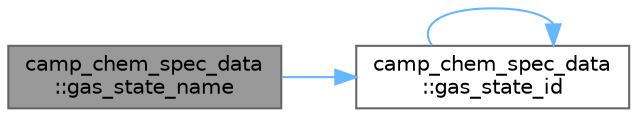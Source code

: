 digraph "camp_chem_spec_data::gas_state_name"
{
 // LATEX_PDF_SIZE
  bgcolor="transparent";
  edge [fontname=Helvetica,fontsize=10,labelfontname=Helvetica,labelfontsize=10];
  node [fontname=Helvetica,fontsize=10,shape=box,height=0.2,width=0.4];
  rankdir="LR";
  Node1 [label="camp_chem_spec_data\l::gas_state_name",height=0.2,width=0.4,color="gray40", fillcolor="grey60", style="filled", fontcolor="black",tooltip="Get a gas-phase species name in the camp_camp_state::camp_state_t::state_var array...."];
  Node1 -> Node2 [color="steelblue1",style="solid"];
  Node2 [label="camp_chem_spec_data\l::gas_state_id",height=0.2,width=0.4,color="grey40", fillcolor="white", style="filled",URL="$namespacecamp__chem__spec__data.html#ae877fd6fbaaac9755fb3c2ceb7c86824",tooltip="Get a gas-phase species index in the camp_camp_state::camp_state_t::state_var array...."];
  Node2 -> Node2 [color="steelblue1",style="solid"];
}
